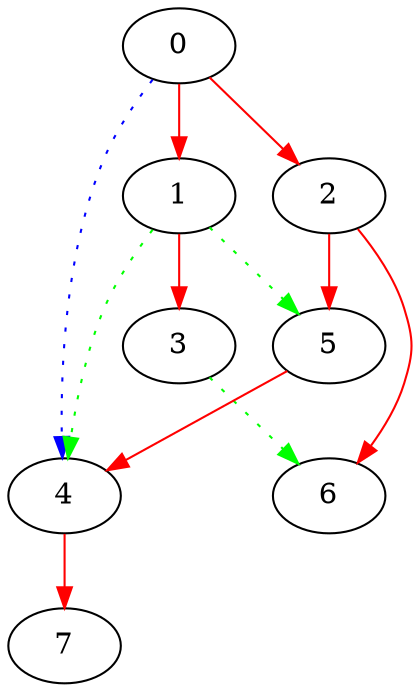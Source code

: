 digraph one {
0 -> 2 [color=red];0 -> 1 [color=red];0 -> 4 [color=blue][style=dotted];1 -> 4 [color=green][style=dotted] ;1 -> 3 [color=red];1 -> 5 [color=green][style=dotted] ;2 -> 5 [color=red];2 -> 6 [color=red];3 -> 6 [color=green][style=dotted] ;4 -> 7 [color=red];5 -> 4 [color=red]; }